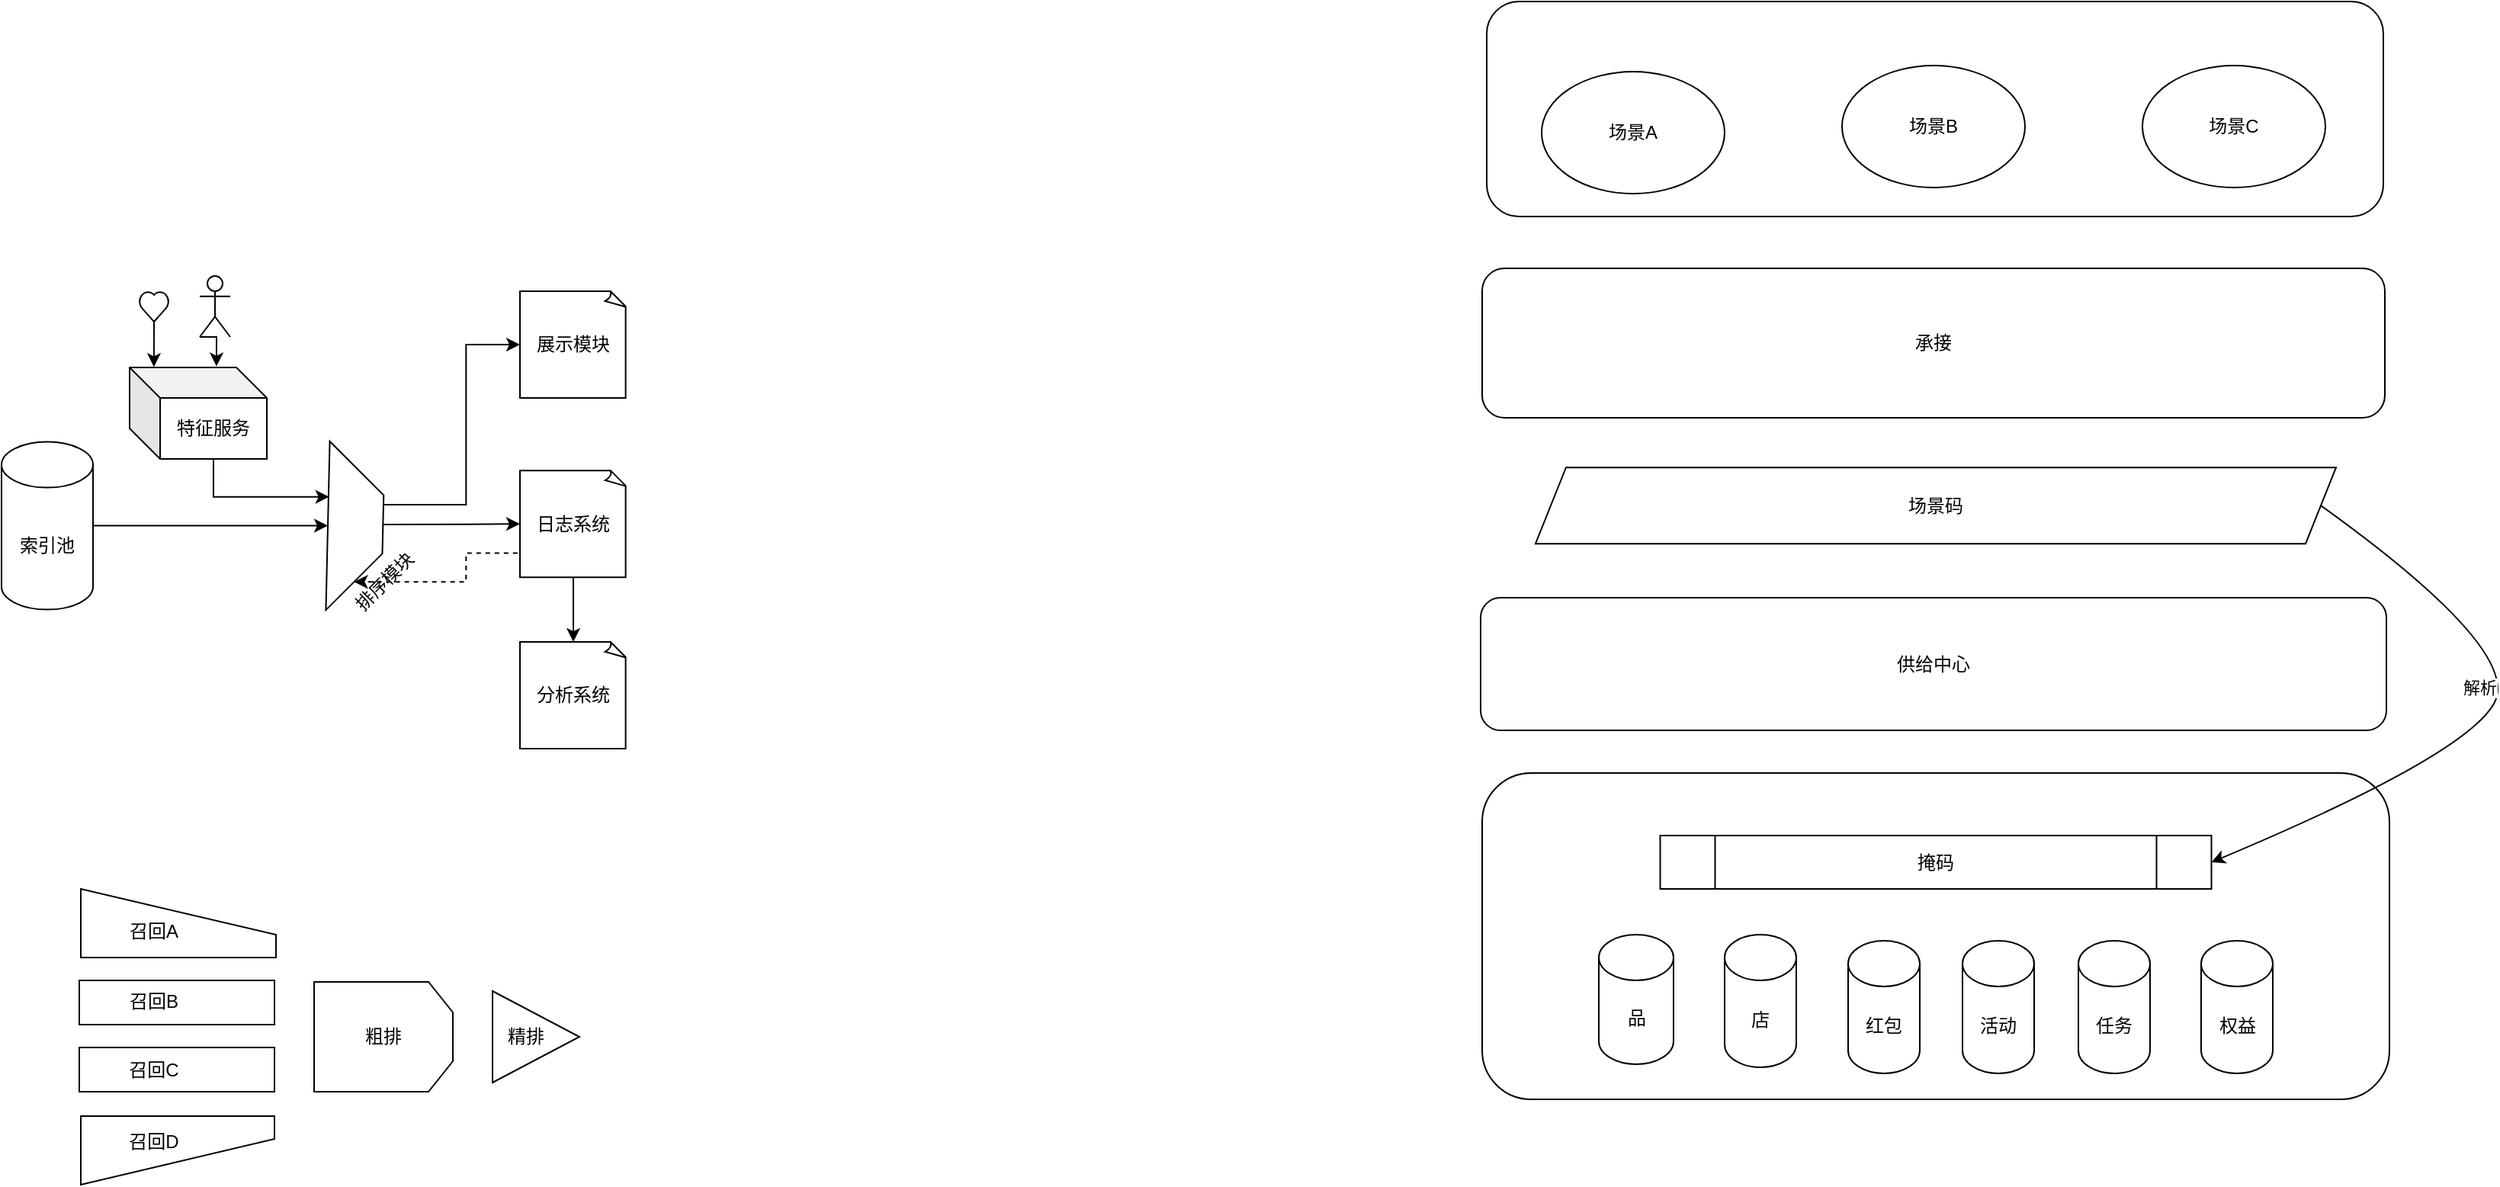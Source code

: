 <mxfile version="21.1.8" type="github">
  <diagram name="第 1 页" id="1E94K47BmIYDffLuukZ6">
    <mxGraphModel dx="1164" dy="734" grid="0" gridSize="10" guides="1" tooltips="1" connect="1" arrows="1" fold="1" page="1" pageScale="1" pageWidth="827" pageHeight="1169" math="0" shadow="0">
      <root>
        <mxCell id="0" />
        <mxCell id="1" parent="0" />
        <mxCell id="j0K8o2Y0DAs8V4pTOYMs-17" value="" style="rounded=1;whiteSpace=wrap;html=1;" vertex="1" parent="1">
          <mxGeometry x="1211" y="636" width="595" height="214" as="geometry" />
        </mxCell>
        <mxCell id="j0K8o2Y0DAs8V4pTOYMs-15" value="" style="rounded=1;whiteSpace=wrap;html=1;" vertex="1" parent="1">
          <mxGeometry x="1214" y="130" width="588" height="141" as="geometry" />
        </mxCell>
        <mxCell id="yvMJtrS2i9aQ3Wf8jmqx-13" style="edgeStyle=orthogonalEdgeStyle;rounded=0;orthogonalLoop=1;jettySize=auto;html=1;exitX=1;exitY=0.5;exitDx=0;exitDy=0;exitPerimeter=0;entryX=0.5;entryY=0.5;entryDx=0;entryDy=0;entryPerimeter=0;" parent="1" source="yvMJtrS2i9aQ3Wf8jmqx-1" target="yvMJtrS2i9aQ3Wf8jmqx-5" edge="1">
          <mxGeometry relative="1" as="geometry" />
        </mxCell>
        <mxCell id="yvMJtrS2i9aQ3Wf8jmqx-1" value="索引池" style="shape=cylinder3;whiteSpace=wrap;html=1;boundedLbl=1;backgroundOutline=1;size=15;" parent="1" vertex="1">
          <mxGeometry x="240" y="418.78" width="60" height="110" as="geometry" />
        </mxCell>
        <mxCell id="yvMJtrS2i9aQ3Wf8jmqx-2" value="特征服务" style="shape=cube;whiteSpace=wrap;html=1;boundedLbl=1;backgroundOutline=1;darkOpacity=0.05;darkOpacity2=0.1;" parent="1" vertex="1">
          <mxGeometry x="324" y="370" width="90" height="60" as="geometry" />
        </mxCell>
        <mxCell id="yvMJtrS2i9aQ3Wf8jmqx-20" style="edgeStyle=orthogonalEdgeStyle;rounded=0;orthogonalLoop=1;jettySize=auto;html=1;exitX=0;exitY=0;exitDx=66.165;exitDy=63.188;exitPerimeter=0;entryX=0;entryY=0.5;entryDx=0;entryDy=0;entryPerimeter=0;" parent="1" source="yvMJtrS2i9aQ3Wf8jmqx-5" target="yvMJtrS2i9aQ3Wf8jmqx-7" edge="1">
          <mxGeometry relative="1" as="geometry" />
        </mxCell>
        <mxCell id="yvMJtrS2i9aQ3Wf8jmqx-5" value="排序模块" style="verticalLabelPosition=bottom;verticalAlign=top;html=1;shape=mxgraph.basic.diag_stripe;dx=39.98;rotation=-45;" parent="1" vertex="1">
          <mxGeometry x="414" y="435.58" width="80" height="76.4" as="geometry" />
        </mxCell>
        <mxCell id="yvMJtrS2i9aQ3Wf8jmqx-6" value="展示模块" style="whiteSpace=wrap;html=1;shape=mxgraph.basic.document" parent="1" vertex="1">
          <mxGeometry x="580" y="320" width="70" height="70" as="geometry" />
        </mxCell>
        <mxCell id="yvMJtrS2i9aQ3Wf8jmqx-22" style="edgeStyle=orthogonalEdgeStyle;rounded=0;orthogonalLoop=1;jettySize=auto;html=1;exitX=0.5;exitY=1;exitDx=0;exitDy=0;exitPerimeter=0;entryX=0.5;entryY=0;entryDx=0;entryDy=0;entryPerimeter=0;" parent="1" source="yvMJtrS2i9aQ3Wf8jmqx-7" target="yvMJtrS2i9aQ3Wf8jmqx-9" edge="1">
          <mxGeometry relative="1" as="geometry" />
        </mxCell>
        <mxCell id="yvMJtrS2i9aQ3Wf8jmqx-7" value="日志系统" style="whiteSpace=wrap;html=1;shape=mxgraph.basic.document" parent="1" vertex="1">
          <mxGeometry x="580" y="437.58" width="70" height="70" as="geometry" />
        </mxCell>
        <mxCell id="yvMJtrS2i9aQ3Wf8jmqx-9" value="分析系统" style="whiteSpace=wrap;html=1;shape=mxgraph.basic.document" parent="1" vertex="1">
          <mxGeometry x="580" y="550" width="70" height="70" as="geometry" />
        </mxCell>
        <mxCell id="yvMJtrS2i9aQ3Wf8jmqx-18" style="edgeStyle=orthogonalEdgeStyle;rounded=0;orthogonalLoop=1;jettySize=auto;html=1;exitX=0;exitY=1;exitDx=0;exitDy=0;exitPerimeter=0;entryX=0.633;entryY=-0.012;entryDx=0;entryDy=0;entryPerimeter=0;" parent="1" source="yvMJtrS2i9aQ3Wf8jmqx-11" target="yvMJtrS2i9aQ3Wf8jmqx-2" edge="1">
          <mxGeometry relative="1" as="geometry" />
        </mxCell>
        <mxCell id="yvMJtrS2i9aQ3Wf8jmqx-11" value="" style="shape=umlActor;verticalLabelPosition=bottom;verticalAlign=top;html=1;outlineConnect=0;" parent="1" vertex="1">
          <mxGeometry x="370" y="310" width="20" height="40" as="geometry" />
        </mxCell>
        <mxCell id="yvMJtrS2i9aQ3Wf8jmqx-19" style="edgeStyle=orthogonalEdgeStyle;rounded=0;orthogonalLoop=1;jettySize=auto;html=1;exitX=0.5;exitY=1;exitDx=0;exitDy=0;exitPerimeter=0;entryX=0.177;entryY=-0.006;entryDx=0;entryDy=0;entryPerimeter=0;" parent="1" source="yvMJtrS2i9aQ3Wf8jmqx-12" target="yvMJtrS2i9aQ3Wf8jmqx-2" edge="1">
          <mxGeometry relative="1" as="geometry" />
        </mxCell>
        <mxCell id="yvMJtrS2i9aQ3Wf8jmqx-12" value="" style="verticalLabelPosition=bottom;verticalAlign=top;html=1;shape=mxgraph.basic.heart" parent="1" vertex="1">
          <mxGeometry x="330" y="320" width="20" height="20" as="geometry" />
        </mxCell>
        <mxCell id="yvMJtrS2i9aQ3Wf8jmqx-17" value="" style="endArrow=classic;html=1;rounded=0;exitX=0;exitY=0;exitDx=55;exitDy=60.0;exitPerimeter=0;edgeStyle=orthogonalEdgeStyle;entryX=0.675;entryY=0.333;entryDx=0;entryDy=0;entryPerimeter=0;" parent="1" source="yvMJtrS2i9aQ3Wf8jmqx-2" target="yvMJtrS2i9aQ3Wf8jmqx-5" edge="1">
          <mxGeometry width="50" height="50" relative="1" as="geometry">
            <mxPoint x="350" y="500" as="sourcePoint" />
            <mxPoint x="410" y="450" as="targetPoint" />
            <Array as="points">
              <mxPoint x="379" y="455" />
            </Array>
          </mxGeometry>
        </mxCell>
        <mxCell id="yvMJtrS2i9aQ3Wf8jmqx-21" value="" style="endArrow=classic;html=1;rounded=0;entryX=0;entryY=0.5;entryDx=0;entryDy=0;entryPerimeter=0;edgeStyle=orthogonalEdgeStyle;exitX=0.94;exitY=0.706;exitDx=0;exitDy=0;exitPerimeter=0;" parent="1" source="yvMJtrS2i9aQ3Wf8jmqx-5" target="yvMJtrS2i9aQ3Wf8jmqx-6" edge="1">
          <mxGeometry width="50" height="50" relative="1" as="geometry">
            <mxPoint x="530" y="460" as="sourcePoint" />
            <mxPoint x="580" y="410" as="targetPoint" />
          </mxGeometry>
        </mxCell>
        <mxCell id="yvMJtrS2i9aQ3Wf8jmqx-23" value="" style="endArrow=classic;html=1;rounded=0;exitX=-0.023;exitY=0.773;exitDx=0;exitDy=0;exitPerimeter=0;entryX=0;entryY=0;entryDx=26.165;entryDy=76.4;entryPerimeter=0;edgeStyle=orthogonalEdgeStyle;dashed=1;" parent="1" source="yvMJtrS2i9aQ3Wf8jmqx-7" target="yvMJtrS2i9aQ3Wf8jmqx-5" edge="1">
          <mxGeometry width="50" height="50" relative="1" as="geometry">
            <mxPoint x="490" y="580" as="sourcePoint" />
            <mxPoint x="540" y="530" as="targetPoint" />
          </mxGeometry>
        </mxCell>
        <mxCell id="yvMJtrS2i9aQ3Wf8jmqx-24" value="" style="rounded=0;whiteSpace=wrap;html=1;" parent="1" vertex="1">
          <mxGeometry x="291" y="772" width="128" height="29" as="geometry" />
        </mxCell>
        <mxCell id="yvMJtrS2i9aQ3Wf8jmqx-25" value="" style="rounded=0;whiteSpace=wrap;html=1;" parent="1" vertex="1">
          <mxGeometry x="291" y="816" width="128" height="29" as="geometry" />
        </mxCell>
        <mxCell id="yvMJtrS2i9aQ3Wf8jmqx-26" value="" style="shape=manualInput;whiteSpace=wrap;html=1;rotation=-180;" parent="1" vertex="1">
          <mxGeometry x="292" y="861" width="127" height="45" as="geometry" />
        </mxCell>
        <mxCell id="yvMJtrS2i9aQ3Wf8jmqx-27" value="" style="shape=manualInput;whiteSpace=wrap;html=1;rotation=-180;flipH=0;flipV=1;direction=east;" parent="1" vertex="1">
          <mxGeometry x="292" y="712" width="128" height="45" as="geometry" />
        </mxCell>
        <mxCell id="yvMJtrS2i9aQ3Wf8jmqx-28" value="粗排" style="shape=loopLimit;whiteSpace=wrap;html=1;flipV=0;flipH=0;direction=south;" parent="1" vertex="1">
          <mxGeometry x="445" y="773" width="91" height="72" as="geometry" />
        </mxCell>
        <mxCell id="yvMJtrS2i9aQ3Wf8jmqx-29" value="" style="triangle;whiteSpace=wrap;html=1;" parent="1" vertex="1">
          <mxGeometry x="562" y="779" width="57" height="60" as="geometry" />
        </mxCell>
        <mxCell id="yvMJtrS2i9aQ3Wf8jmqx-30" value="召回A" style="text;html=1;strokeColor=none;fillColor=none;align=center;verticalAlign=middle;whiteSpace=wrap;rounded=0;" parent="1" vertex="1">
          <mxGeometry x="310" y="725" width="60" height="30" as="geometry" />
        </mxCell>
        <mxCell id="yvMJtrS2i9aQ3Wf8jmqx-31" value="召回B" style="text;html=1;strokeColor=none;fillColor=none;align=center;verticalAlign=middle;whiteSpace=wrap;rounded=0;" parent="1" vertex="1">
          <mxGeometry x="310" y="771" width="60" height="30" as="geometry" />
        </mxCell>
        <mxCell id="yvMJtrS2i9aQ3Wf8jmqx-32" value="召回C" style="text;html=1;strokeColor=none;fillColor=none;align=center;verticalAlign=middle;whiteSpace=wrap;rounded=0;" parent="1" vertex="1">
          <mxGeometry x="310" y="816" width="60" height="30" as="geometry" />
        </mxCell>
        <mxCell id="yvMJtrS2i9aQ3Wf8jmqx-33" value="召回D" style="text;html=1;strokeColor=none;fillColor=none;align=center;verticalAlign=middle;whiteSpace=wrap;rounded=0;" parent="1" vertex="1">
          <mxGeometry x="310" y="863" width="60" height="30" as="geometry" />
        </mxCell>
        <mxCell id="yvMJtrS2i9aQ3Wf8jmqx-34" value="精排" style="text;html=1;strokeColor=none;fillColor=none;align=center;verticalAlign=middle;whiteSpace=wrap;rounded=0;" parent="1" vertex="1">
          <mxGeometry x="554" y="794" width="60" height="30" as="geometry" />
        </mxCell>
        <mxCell id="j0K8o2Y0DAs8V4pTOYMs-1" value="供给中心" style="rounded=1;whiteSpace=wrap;html=1;" vertex="1" parent="1">
          <mxGeometry x="1210" y="521" width="594" height="87" as="geometry" />
        </mxCell>
        <mxCell id="j0K8o2Y0DAs8V4pTOYMs-2" value="品" style="shape=cylinder3;whiteSpace=wrap;html=1;boundedLbl=1;backgroundOutline=1;size=15;" vertex="1" parent="1">
          <mxGeometry x="1287.5" y="742" width="49" height="85" as="geometry" />
        </mxCell>
        <mxCell id="j0K8o2Y0DAs8V4pTOYMs-3" value="店" style="shape=cylinder3;whiteSpace=wrap;html=1;boundedLbl=1;backgroundOutline=1;size=15;" vertex="1" parent="1">
          <mxGeometry x="1370" y="742" width="47" height="87" as="geometry" />
        </mxCell>
        <mxCell id="j0K8o2Y0DAs8V4pTOYMs-4" value="红包" style="shape=cylinder3;whiteSpace=wrap;html=1;boundedLbl=1;backgroundOutline=1;size=15;" vertex="1" parent="1">
          <mxGeometry x="1451" y="746" width="47" height="87" as="geometry" />
        </mxCell>
        <mxCell id="j0K8o2Y0DAs8V4pTOYMs-5" value="任务" style="shape=cylinder3;whiteSpace=wrap;html=1;boundedLbl=1;backgroundOutline=1;size=15;" vertex="1" parent="1">
          <mxGeometry x="1602" y="746" width="47" height="87" as="geometry" />
        </mxCell>
        <mxCell id="j0K8o2Y0DAs8V4pTOYMs-6" value="权益" style="shape=cylinder3;whiteSpace=wrap;html=1;boundedLbl=1;backgroundOutline=1;size=15;" vertex="1" parent="1">
          <mxGeometry x="1682.5" y="746" width="47" height="87" as="geometry" />
        </mxCell>
        <mxCell id="j0K8o2Y0DAs8V4pTOYMs-8" value="掩码" style="shape=process;whiteSpace=wrap;html=1;backgroundOutline=1;" vertex="1" parent="1">
          <mxGeometry x="1327.75" y="677" width="361.5" height="35" as="geometry" />
        </mxCell>
        <mxCell id="j0K8o2Y0DAs8V4pTOYMs-10" value="场景A" style="ellipse;whiteSpace=wrap;html=1;" vertex="1" parent="1">
          <mxGeometry x="1250" y="176" width="120" height="80" as="geometry" />
        </mxCell>
        <mxCell id="j0K8o2Y0DAs8V4pTOYMs-11" value="场景B" style="ellipse;whiteSpace=wrap;html=1;" vertex="1" parent="1">
          <mxGeometry x="1447" y="172" width="120" height="80" as="geometry" />
        </mxCell>
        <mxCell id="j0K8o2Y0DAs8V4pTOYMs-12" value="场景C" style="ellipse;whiteSpace=wrap;html=1;" vertex="1" parent="1">
          <mxGeometry x="1644" y="172" width="120" height="80" as="geometry" />
        </mxCell>
        <mxCell id="j0K8o2Y0DAs8V4pTOYMs-13" value="场景码" style="shape=parallelogram;perimeter=parallelogramPerimeter;whiteSpace=wrap;html=1;fixedSize=1;" vertex="1" parent="1">
          <mxGeometry x="1246" y="435.58" width="525" height="50" as="geometry" />
        </mxCell>
        <mxCell id="j0K8o2Y0DAs8V4pTOYMs-14" value="承接" style="rounded=1;whiteSpace=wrap;html=1;" vertex="1" parent="1">
          <mxGeometry x="1211" y="305" width="592" height="98" as="geometry" />
        </mxCell>
        <mxCell id="j0K8o2Y0DAs8V4pTOYMs-20" value="" style="endArrow=classic;html=1;curved=1;entryX=1;entryY=0.5;entryDx=0;entryDy=0;exitX=1;exitY=0.5;exitDx=0;exitDy=0;" edge="1" parent="1" source="j0K8o2Y0DAs8V4pTOYMs-13" target="j0K8o2Y0DAs8V4pTOYMs-8">
          <mxGeometry width="50" height="50" relative="1" as="geometry">
            <mxPoint x="1796" y="467" as="sourcePoint" />
            <mxPoint x="1840" y="689" as="targetPoint" />
            <Array as="points">
              <mxPoint x="1894" y="556" />
              <mxPoint x="1855" y="625" />
            </Array>
          </mxGeometry>
        </mxCell>
        <mxCell id="j0K8o2Y0DAs8V4pTOYMs-25" value="解析" style="edgeLabel;html=1;align=center;verticalAlign=middle;resizable=0;points=[];" vertex="1" connectable="0" parent="j0K8o2Y0DAs8V4pTOYMs-20">
          <mxGeometry x="-0.059" y="-14" relative="1" as="geometry">
            <mxPoint as="offset" />
          </mxGeometry>
        </mxCell>
        <mxCell id="j0K8o2Y0DAs8V4pTOYMs-29" value="活动" style="shape=cylinder3;whiteSpace=wrap;html=1;boundedLbl=1;backgroundOutline=1;size=15;" vertex="1" parent="1">
          <mxGeometry x="1526" y="746" width="47" height="87" as="geometry" />
        </mxCell>
      </root>
    </mxGraphModel>
  </diagram>
</mxfile>
